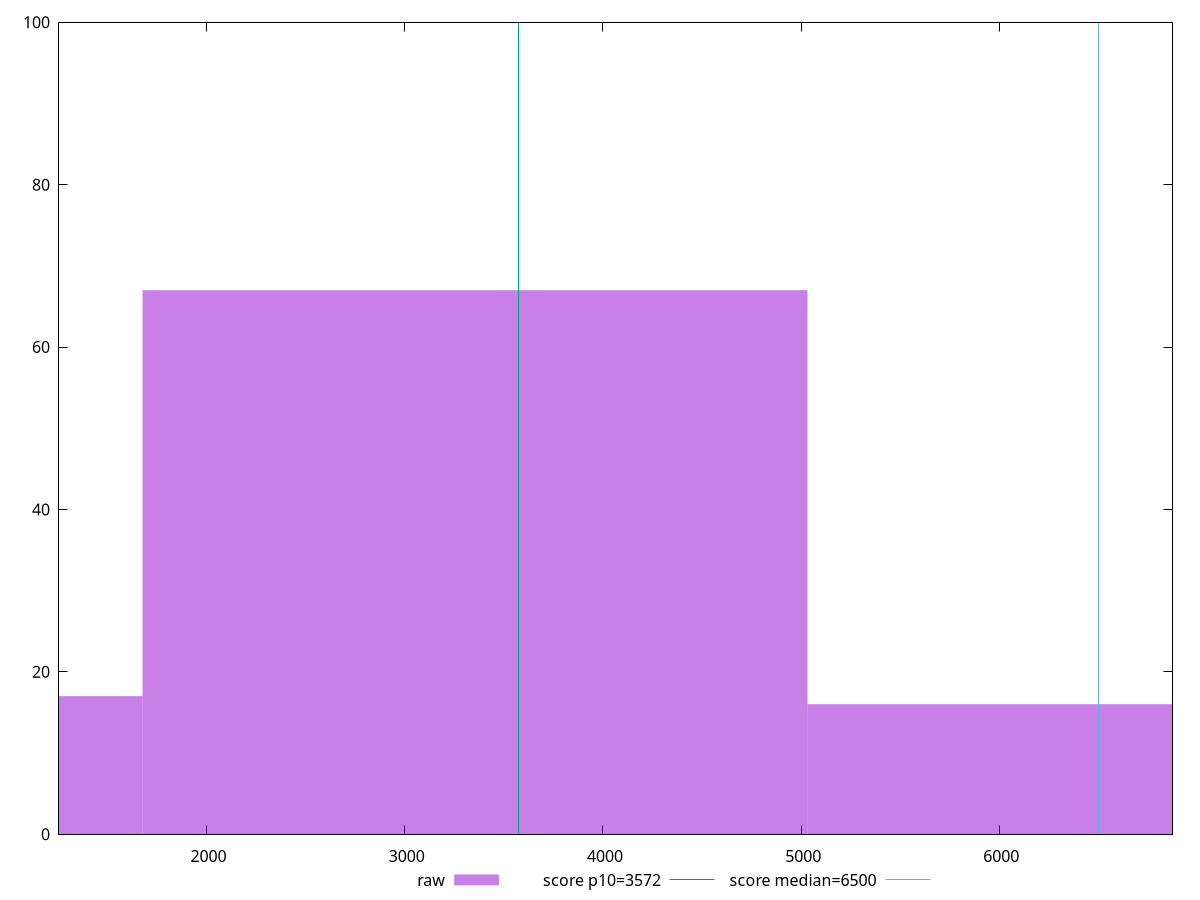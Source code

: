 reset

$raw <<EOF
3354.588739686327 67
0 17
6709.177479372654 16
EOF

set key outside below
set boxwidth 3354.588739686327
set xrange [1255.937:6873.472]
set yrange [0:100]
set trange [0:100]
set style fill transparent solid 0.5 noborder

set parametric
set terminal svg size 640, 490 enhanced background rgb 'white'
set output "reports/report_00027_2021-02-24T12-40-31.850Z/first-cpu-idle/samples/agenda/raw/histogram.svg"

plot $raw title "raw" with boxes, \
     3572,t title "score p10=3572", \
     6500,t title "score median=6500"

reset
